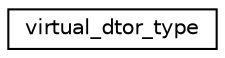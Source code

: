 digraph "Graphical Class Hierarchy"
{
  edge [fontname="Helvetica",fontsize="10",labelfontname="Helvetica",labelfontsize="10"];
  node [fontname="Helvetica",fontsize="10",shape=record];
  rankdir="LR";
  Node0 [label="virtual_dtor_type",height=0.2,width=0.4,color="black", fillcolor="white", style="filled",URL="$structvirtual__dtor__type.html"];
}
